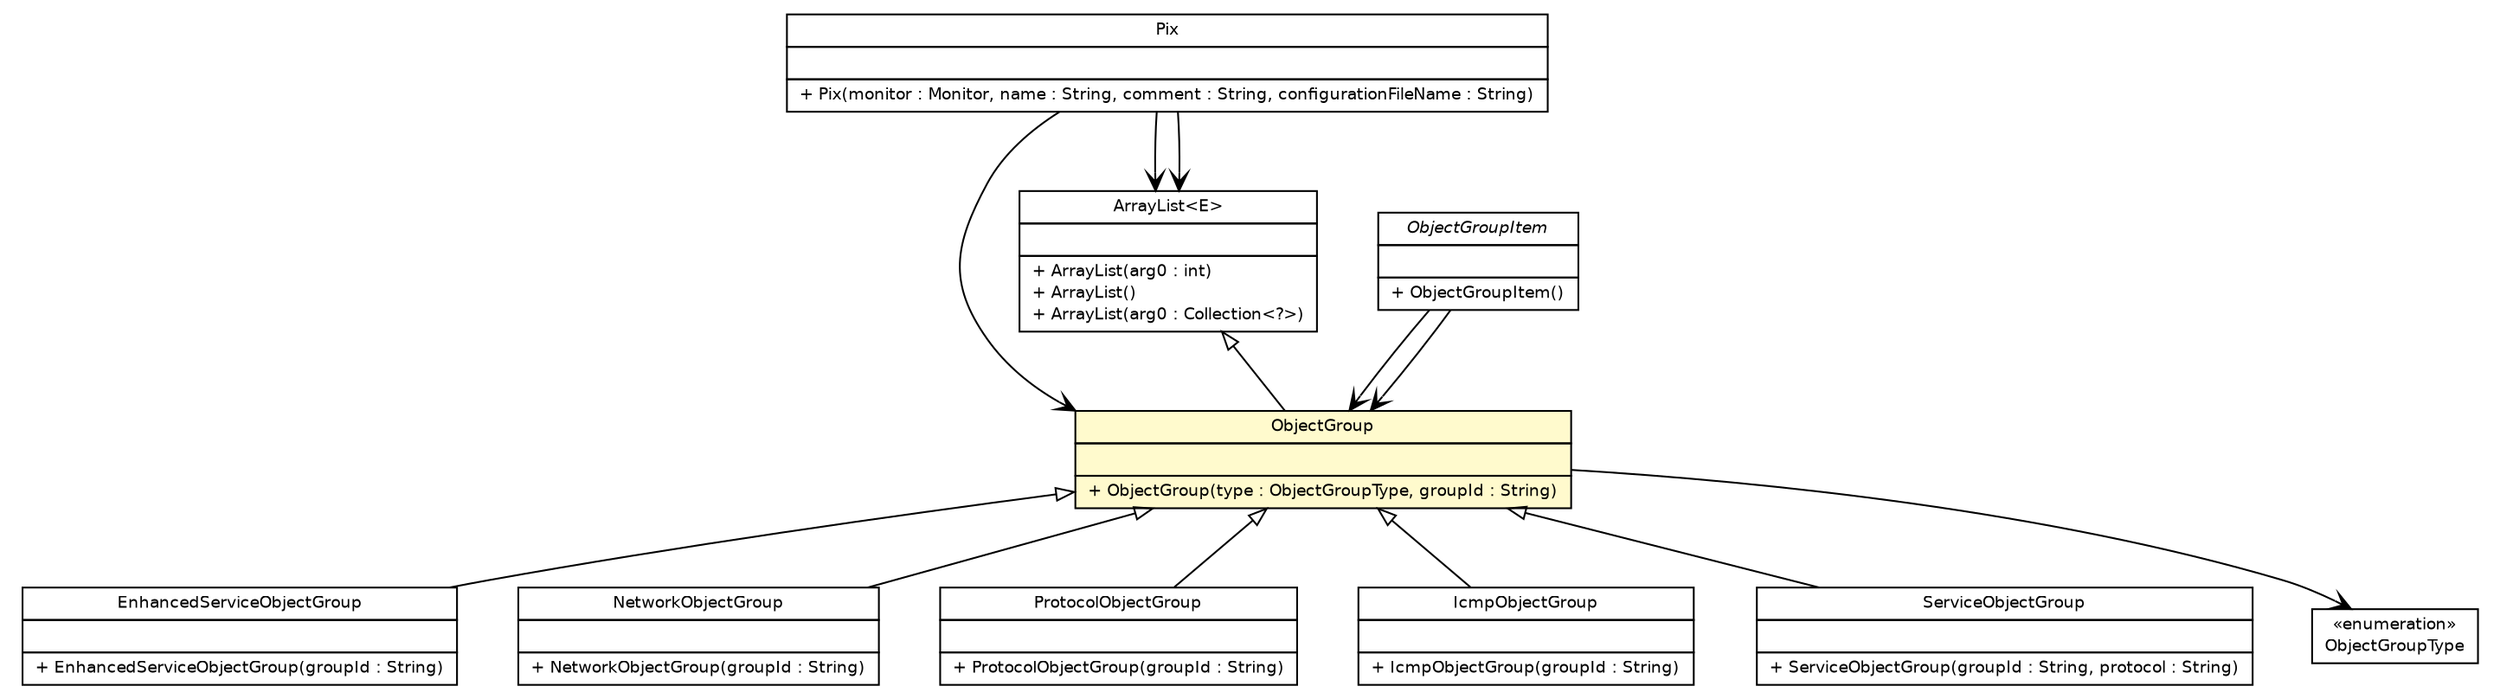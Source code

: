 #!/usr/local/bin/dot
#
# Class diagram 
# Generated by UmlGraph version 4.6 (http://www.spinellis.gr/sw/umlgraph)
#

digraph G {
	edge [fontname="Helvetica",fontsize=10,labelfontname="Helvetica",labelfontsize=10];
	node [fontname="Helvetica",fontsize=10,shape=plaintext];
	// fr.univrennes1.cri.jtacl.equipments.cisco.pix.EnhancedServiceObjectGroup
	c12401 [label=<<table border="0" cellborder="1" cellspacing="0" cellpadding="2" port="p" href="./EnhancedServiceObjectGroup.html">
		<tr><td><table border="0" cellspacing="0" cellpadding="1">
			<tr><td> EnhancedServiceObjectGroup </td></tr>
		</table></td></tr>
		<tr><td><table border="0" cellspacing="0" cellpadding="1">
			<tr><td align="left">  </td></tr>
		</table></td></tr>
		<tr><td><table border="0" cellspacing="0" cellpadding="1">
			<tr><td align="left"> + EnhancedServiceObjectGroup(groupId : String) </td></tr>
		</table></td></tr>
		</table>>, fontname="Helvetica", fontcolor="black", fontsize=9.0];
	// fr.univrennes1.cri.jtacl.equipments.cisco.pix.NetworkObjectGroup
	c12402 [label=<<table border="0" cellborder="1" cellspacing="0" cellpadding="2" port="p" href="./NetworkObjectGroup.html">
		<tr><td><table border="0" cellspacing="0" cellpadding="1">
			<tr><td> NetworkObjectGroup </td></tr>
		</table></td></tr>
		<tr><td><table border="0" cellspacing="0" cellpadding="1">
			<tr><td align="left">  </td></tr>
		</table></td></tr>
		<tr><td><table border="0" cellspacing="0" cellpadding="1">
			<tr><td align="left"> + NetworkObjectGroup(groupId : String) </td></tr>
		</table></td></tr>
		</table>>, fontname="Helvetica", fontcolor="black", fontsize=9.0];
	// fr.univrennes1.cri.jtacl.equipments.cisco.pix.ProtocolObjectGroup
	c12403 [label=<<table border="0" cellborder="1" cellspacing="0" cellpadding="2" port="p" href="./ProtocolObjectGroup.html">
		<tr><td><table border="0" cellspacing="0" cellpadding="1">
			<tr><td> ProtocolObjectGroup </td></tr>
		</table></td></tr>
		<tr><td><table border="0" cellspacing="0" cellpadding="1">
			<tr><td align="left">  </td></tr>
		</table></td></tr>
		<tr><td><table border="0" cellspacing="0" cellpadding="1">
			<tr><td align="left"> + ProtocolObjectGroup(groupId : String) </td></tr>
		</table></td></tr>
		</table>>, fontname="Helvetica", fontcolor="black", fontsize=9.0];
	// fr.univrennes1.cri.jtacl.equipments.cisco.pix.Pix
	c12408 [label=<<table border="0" cellborder="1" cellspacing="0" cellpadding="2" port="p" href="./Pix.html">
		<tr><td><table border="0" cellspacing="0" cellpadding="1">
			<tr><td> Pix </td></tr>
		</table></td></tr>
		<tr><td><table border="0" cellspacing="0" cellpadding="1">
			<tr><td align="left">  </td></tr>
		</table></td></tr>
		<tr><td><table border="0" cellspacing="0" cellpadding="1">
			<tr><td align="left"> + Pix(monitor : Monitor, name : String, comment : String, configurationFileName : String) </td></tr>
		</table></td></tr>
		</table>>, fontname="Helvetica", fontcolor="black", fontsize=9.0];
	// fr.univrennes1.cri.jtacl.equipments.cisco.pix.IcmpObjectGroup
	c12411 [label=<<table border="0" cellborder="1" cellspacing="0" cellpadding="2" port="p" href="./IcmpObjectGroup.html">
		<tr><td><table border="0" cellspacing="0" cellpadding="1">
			<tr><td> IcmpObjectGroup </td></tr>
		</table></td></tr>
		<tr><td><table border="0" cellspacing="0" cellpadding="1">
			<tr><td align="left">  </td></tr>
		</table></td></tr>
		<tr><td><table border="0" cellspacing="0" cellpadding="1">
			<tr><td align="left"> + IcmpObjectGroup(groupId : String) </td></tr>
		</table></td></tr>
		</table>>, fontname="Helvetica", fontcolor="black", fontsize=9.0];
	// fr.univrennes1.cri.jtacl.equipments.cisco.pix.ServiceObjectGroup
	c12413 [label=<<table border="0" cellborder="1" cellspacing="0" cellpadding="2" port="p" href="./ServiceObjectGroup.html">
		<tr><td><table border="0" cellspacing="0" cellpadding="1">
			<tr><td> ServiceObjectGroup </td></tr>
		</table></td></tr>
		<tr><td><table border="0" cellspacing="0" cellpadding="1">
			<tr><td align="left">  </td></tr>
		</table></td></tr>
		<tr><td><table border="0" cellspacing="0" cellpadding="1">
			<tr><td align="left"> + ServiceObjectGroup(groupId : String, protocol : String) </td></tr>
		</table></td></tr>
		</table>>, fontname="Helvetica", fontcolor="black", fontsize=9.0];
	// fr.univrennes1.cri.jtacl.equipments.cisco.pix.ObjectGroupType
	c12415 [label=<<table border="0" cellborder="1" cellspacing="0" cellpadding="2" port="p" href="./ObjectGroupType.html">
		<tr><td><table border="0" cellspacing="0" cellpadding="1">
			<tr><td> &laquo;enumeration&raquo; </td></tr>
			<tr><td> ObjectGroupType </td></tr>
		</table></td></tr>
		</table>>, fontname="Helvetica", fontcolor="black", fontsize=9.0];
	// fr.univrennes1.cri.jtacl.equipments.cisco.pix.ObjectGroup
	c12417 [label=<<table border="0" cellborder="1" cellspacing="0" cellpadding="2" port="p" bgcolor="lemonChiffon" href="./ObjectGroup.html">
		<tr><td><table border="0" cellspacing="0" cellpadding="1">
			<tr><td> ObjectGroup </td></tr>
		</table></td></tr>
		<tr><td><table border="0" cellspacing="0" cellpadding="1">
			<tr><td align="left">  </td></tr>
		</table></td></tr>
		<tr><td><table border="0" cellspacing="0" cellpadding="1">
			<tr><td align="left"> + ObjectGroup(type : ObjectGroupType, groupId : String) </td></tr>
		</table></td></tr>
		</table>>, fontname="Helvetica", fontcolor="black", fontsize=9.0];
	// fr.univrennes1.cri.jtacl.equipments.cisco.pix.ObjectGroupItem
	c12419 [label=<<table border="0" cellborder="1" cellspacing="0" cellpadding="2" port="p" href="./ObjectGroupItem.html">
		<tr><td><table border="0" cellspacing="0" cellpadding="1">
			<tr><td><font face="Helvetica-Oblique"> ObjectGroupItem </font></td></tr>
		</table></td></tr>
		<tr><td><table border="0" cellspacing="0" cellpadding="1">
			<tr><td align="left">  </td></tr>
		</table></td></tr>
		<tr><td><table border="0" cellspacing="0" cellpadding="1">
			<tr><td align="left"> + ObjectGroupItem() </td></tr>
		</table></td></tr>
		</table>>, fontname="Helvetica", fontcolor="black", fontsize=9.0];
	//fr.univrennes1.cri.jtacl.equipments.cisco.pix.EnhancedServiceObjectGroup extends fr.univrennes1.cri.jtacl.equipments.cisco.pix.ObjectGroup
	c12417:p -> c12401:p [dir=back,arrowtail=empty];
	//fr.univrennes1.cri.jtacl.equipments.cisco.pix.NetworkObjectGroup extends fr.univrennes1.cri.jtacl.equipments.cisco.pix.ObjectGroup
	c12417:p -> c12402:p [dir=back,arrowtail=empty];
	//fr.univrennes1.cri.jtacl.equipments.cisco.pix.ProtocolObjectGroup extends fr.univrennes1.cri.jtacl.equipments.cisco.pix.ObjectGroup
	c12417:p -> c12403:p [dir=back,arrowtail=empty];
	//fr.univrennes1.cri.jtacl.equipments.cisco.pix.IcmpObjectGroup extends fr.univrennes1.cri.jtacl.equipments.cisco.pix.ObjectGroup
	c12417:p -> c12411:p [dir=back,arrowtail=empty];
	//fr.univrennes1.cri.jtacl.equipments.cisco.pix.ServiceObjectGroup extends fr.univrennes1.cri.jtacl.equipments.cisco.pix.ObjectGroup
	c12417:p -> c12413:p [dir=back,arrowtail=empty];
	//fr.univrennes1.cri.jtacl.equipments.cisco.pix.ObjectGroup extends java.util.ArrayList<fr.univrennes1.cri.jtacl.equipments.cisco.pix.ObjectGroupItem>
	c12470:p -> c12417:p [dir=back,arrowtail=empty];
	// fr.univrennes1.cri.jtacl.equipments.cisco.pix.Pix NAVASSOC java.util.ArrayList<E>
	c12408:p -> c12470:p [taillabel="", label="", headlabel="", fontname="Helvetica", fontcolor="black", fontsize=10.0, color="black", arrowhead=open];
	// fr.univrennes1.cri.jtacl.equipments.cisco.pix.Pix NAVASSOC java.util.ArrayList<E>
	c12408:p -> c12470:p [taillabel="", label="", headlabel="", fontname="Helvetica", fontcolor="black", fontsize=10.0, color="black", arrowhead=open];
	// fr.univrennes1.cri.jtacl.equipments.cisco.pix.Pix NAVASSOC fr.univrennes1.cri.jtacl.equipments.cisco.pix.ObjectGroup
	c12408:p -> c12417:p [taillabel="", label="", headlabel="", fontname="Helvetica", fontcolor="black", fontsize=10.0, color="black", arrowhead=open];
	// fr.univrennes1.cri.jtacl.equipments.cisco.pix.ObjectGroup NAVASSOC fr.univrennes1.cri.jtacl.equipments.cisco.pix.ObjectGroupType
	c12417:p -> c12415:p [taillabel="", label="", headlabel="", fontname="Helvetica", fontcolor="black", fontsize=10.0, color="black", arrowhead=open];
	// fr.univrennes1.cri.jtacl.equipments.cisco.pix.ObjectGroupItem NAVASSOC fr.univrennes1.cri.jtacl.equipments.cisco.pix.ObjectGroup
	c12419:p -> c12417:p [taillabel="", label="", headlabel="", fontname="Helvetica", fontcolor="black", fontsize=10.0, color="black", arrowhead=open];
	// fr.univrennes1.cri.jtacl.equipments.cisco.pix.ObjectGroupItem NAVASSOC fr.univrennes1.cri.jtacl.equipments.cisco.pix.ObjectGroup
	c12419:p -> c12417:p [taillabel="", label="", headlabel="", fontname="Helvetica", fontcolor="black", fontsize=10.0, color="black", arrowhead=open];
	// java.util.ArrayList<E>
	c12470 [label=<<table border="0" cellborder="1" cellspacing="0" cellpadding="2" port="p" href="http://java.sun.com/j2se/1.4.2/docs/api/java/util/ArrayList.html">
		<tr><td><table border="0" cellspacing="0" cellpadding="1">
			<tr><td> ArrayList&lt;E&gt; </td></tr>
		</table></td></tr>
		<tr><td><table border="0" cellspacing="0" cellpadding="1">
			<tr><td align="left">  </td></tr>
		</table></td></tr>
		<tr><td><table border="0" cellspacing="0" cellpadding="1">
			<tr><td align="left"> + ArrayList(arg0 : int) </td></tr>
			<tr><td align="left"> + ArrayList() </td></tr>
			<tr><td align="left"> + ArrayList(arg0 : Collection&lt;?&gt;) </td></tr>
		</table></td></tr>
		</table>>, fontname="Helvetica", fontcolor="black", fontsize=9.0];
}

